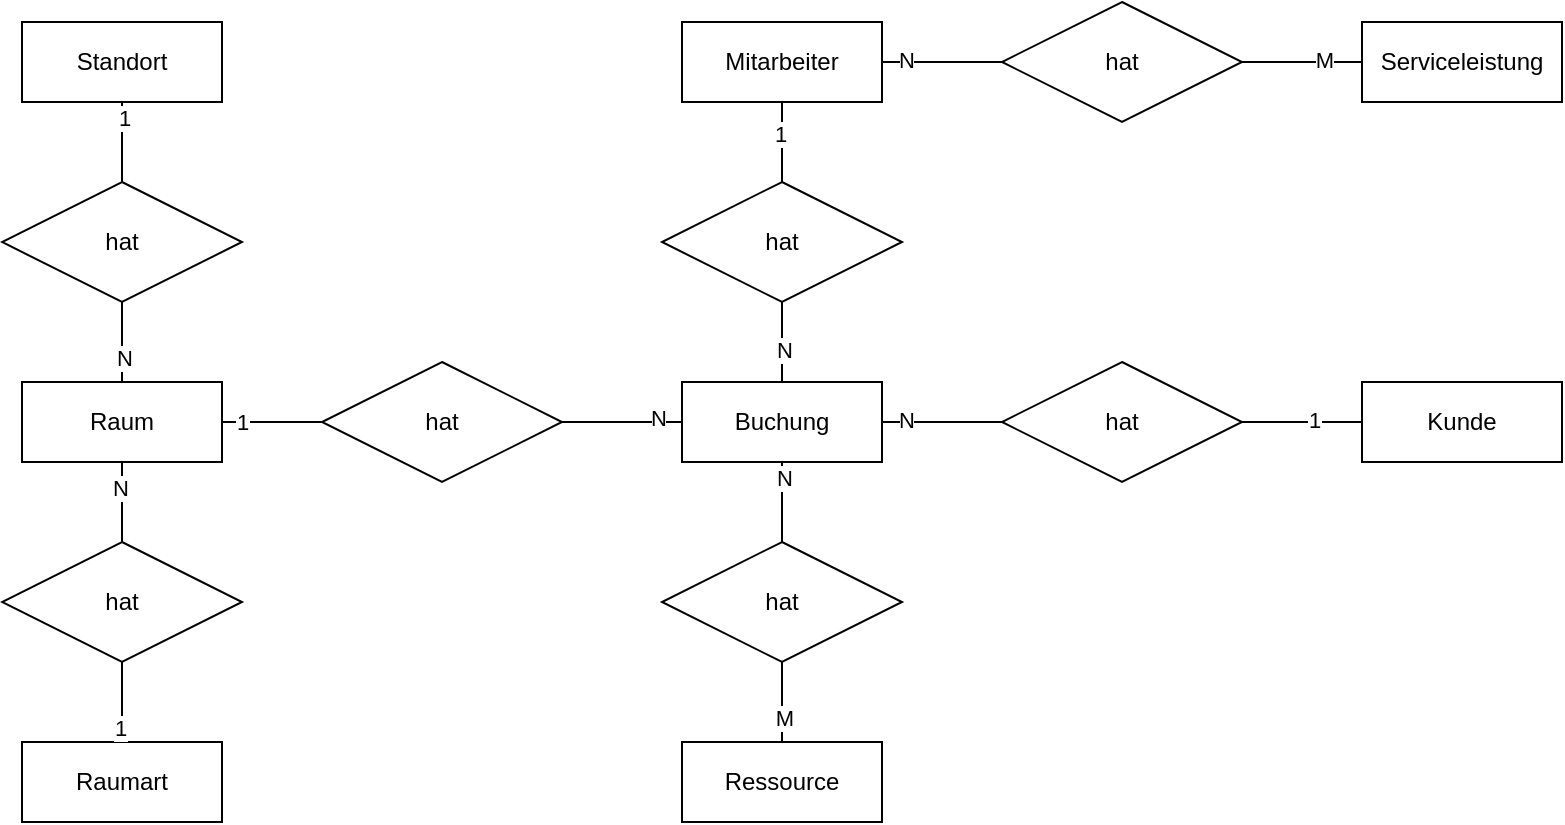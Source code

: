 <mxfile version="22.0.4" type="device">
  <diagram name="Page-1" id="Lodhdm2Ra8MtBlOqBVw1">
    <mxGraphModel dx="1433" dy="602" grid="1" gridSize="10" guides="1" tooltips="1" connect="1" arrows="1" fold="1" page="1" pageScale="1" pageWidth="850" pageHeight="1100" math="0" shadow="0">
      <root>
        <mxCell id="0" />
        <mxCell id="1" parent="0" />
        <mxCell id="iQcM6JWIGjxpCyTwKVlH-1" value="Mitarbeiter" style="whiteSpace=wrap;html=1;align=center;" vertex="1" parent="1">
          <mxGeometry x="340" y="280" width="100" height="40" as="geometry" />
        </mxCell>
        <mxCell id="iQcM6JWIGjxpCyTwKVlH-2" value="Serviceleistung" style="whiteSpace=wrap;html=1;align=center;" vertex="1" parent="1">
          <mxGeometry x="680" y="280" width="100" height="40" as="geometry" />
        </mxCell>
        <mxCell id="iQcM6JWIGjxpCyTwKVlH-3" value="hat" style="shape=rhombus;perimeter=rhombusPerimeter;whiteSpace=wrap;html=1;align=center;" vertex="1" parent="1">
          <mxGeometry x="330" y="360" width="120" height="60" as="geometry" />
        </mxCell>
        <mxCell id="iQcM6JWIGjxpCyTwKVlH-4" value="Buchung" style="whiteSpace=wrap;html=1;align=center;" vertex="1" parent="1">
          <mxGeometry x="340" y="460" width="100" height="40" as="geometry" />
        </mxCell>
        <mxCell id="iQcM6JWIGjxpCyTwKVlH-5" value="" style="endArrow=none;html=1;rounded=0;" edge="1" parent="1" source="iQcM6JWIGjxpCyTwKVlH-1" target="iQcM6JWIGjxpCyTwKVlH-3">
          <mxGeometry relative="1" as="geometry">
            <mxPoint x="500" y="480" as="sourcePoint" />
            <mxPoint x="660" y="480" as="targetPoint" />
          </mxGeometry>
        </mxCell>
        <mxCell id="iQcM6JWIGjxpCyTwKVlH-6" value="1" style="edgeLabel;html=1;align=center;verticalAlign=middle;resizable=0;points=[];" vertex="1" connectable="0" parent="iQcM6JWIGjxpCyTwKVlH-5">
          <mxGeometry x="-0.194" y="-1" relative="1" as="geometry">
            <mxPoint as="offset" />
          </mxGeometry>
        </mxCell>
        <mxCell id="iQcM6JWIGjxpCyTwKVlH-8" value="" style="endArrow=none;html=1;rounded=0;" edge="1" parent="1" source="iQcM6JWIGjxpCyTwKVlH-4" target="iQcM6JWIGjxpCyTwKVlH-3">
          <mxGeometry relative="1" as="geometry">
            <mxPoint x="400" y="330" as="sourcePoint" />
            <mxPoint x="400" y="370" as="targetPoint" />
          </mxGeometry>
        </mxCell>
        <mxCell id="iQcM6JWIGjxpCyTwKVlH-9" value="N" style="edgeLabel;html=1;align=center;verticalAlign=middle;resizable=0;points=[];" vertex="1" connectable="0" parent="iQcM6JWIGjxpCyTwKVlH-8">
          <mxGeometry x="-0.194" y="-1" relative="1" as="geometry">
            <mxPoint as="offset" />
          </mxGeometry>
        </mxCell>
        <mxCell id="iQcM6JWIGjxpCyTwKVlH-10" value="Kunde" style="whiteSpace=wrap;html=1;align=center;" vertex="1" parent="1">
          <mxGeometry x="680" y="460" width="100" height="40" as="geometry" />
        </mxCell>
        <mxCell id="iQcM6JWIGjxpCyTwKVlH-11" value="hat" style="shape=rhombus;perimeter=rhombusPerimeter;whiteSpace=wrap;html=1;align=center;" vertex="1" parent="1">
          <mxGeometry x="500" y="270" width="120" height="60" as="geometry" />
        </mxCell>
        <mxCell id="iQcM6JWIGjxpCyTwKVlH-12" value="" style="endArrow=none;html=1;rounded=0;" edge="1" parent="1" source="iQcM6JWIGjxpCyTwKVlH-1" target="iQcM6JWIGjxpCyTwKVlH-11">
          <mxGeometry relative="1" as="geometry">
            <mxPoint x="500" y="340" as="sourcePoint" />
            <mxPoint x="660" y="340" as="targetPoint" />
          </mxGeometry>
        </mxCell>
        <mxCell id="iQcM6JWIGjxpCyTwKVlH-16" value="N" style="edgeLabel;html=1;align=center;verticalAlign=middle;resizable=0;points=[];" vertex="1" connectable="0" parent="iQcM6JWIGjxpCyTwKVlH-12">
          <mxGeometry x="-0.62" y="1" relative="1" as="geometry">
            <mxPoint as="offset" />
          </mxGeometry>
        </mxCell>
        <mxCell id="iQcM6JWIGjxpCyTwKVlH-15" value="" style="endArrow=none;html=1;rounded=0;" edge="1" parent="1" source="iQcM6JWIGjxpCyTwKVlH-2" target="iQcM6JWIGjxpCyTwKVlH-11">
          <mxGeometry relative="1" as="geometry">
            <mxPoint x="450" y="310" as="sourcePoint" />
            <mxPoint x="510" y="310" as="targetPoint" />
          </mxGeometry>
        </mxCell>
        <mxCell id="iQcM6JWIGjxpCyTwKVlH-17" value="M" style="edgeLabel;html=1;align=center;verticalAlign=middle;resizable=0;points=[];" vertex="1" connectable="0" parent="iQcM6JWIGjxpCyTwKVlH-15">
          <mxGeometry x="-0.365" y="-1" relative="1" as="geometry">
            <mxPoint as="offset" />
          </mxGeometry>
        </mxCell>
        <mxCell id="iQcM6JWIGjxpCyTwKVlH-18" value="hat" style="shape=rhombus;perimeter=rhombusPerimeter;whiteSpace=wrap;html=1;align=center;" vertex="1" parent="1">
          <mxGeometry x="500" y="450" width="120" height="60" as="geometry" />
        </mxCell>
        <mxCell id="iQcM6JWIGjxpCyTwKVlH-19" value="" style="endArrow=none;html=1;rounded=0;" edge="1" parent="1" source="iQcM6JWIGjxpCyTwKVlH-4" target="iQcM6JWIGjxpCyTwKVlH-18">
          <mxGeometry relative="1" as="geometry">
            <mxPoint x="450" y="310" as="sourcePoint" />
            <mxPoint x="510" y="310" as="targetPoint" />
          </mxGeometry>
        </mxCell>
        <mxCell id="iQcM6JWIGjxpCyTwKVlH-20" value="N" style="edgeLabel;html=1;align=center;verticalAlign=middle;resizable=0;points=[];" vertex="1" connectable="0" parent="iQcM6JWIGjxpCyTwKVlH-19">
          <mxGeometry x="-0.62" y="1" relative="1" as="geometry">
            <mxPoint as="offset" />
          </mxGeometry>
        </mxCell>
        <mxCell id="iQcM6JWIGjxpCyTwKVlH-22" value="" style="endArrow=none;html=1;rounded=0;" edge="1" parent="1" source="iQcM6JWIGjxpCyTwKVlH-10" target="iQcM6JWIGjxpCyTwKVlH-18">
          <mxGeometry relative="1" as="geometry">
            <mxPoint x="400" y="330" as="sourcePoint" />
            <mxPoint x="400" y="370" as="targetPoint" />
          </mxGeometry>
        </mxCell>
        <mxCell id="iQcM6JWIGjxpCyTwKVlH-23" value="1" style="edgeLabel;html=1;align=center;verticalAlign=middle;resizable=0;points=[];" vertex="1" connectable="0" parent="iQcM6JWIGjxpCyTwKVlH-22">
          <mxGeometry x="-0.194" y="-1" relative="1" as="geometry">
            <mxPoint as="offset" />
          </mxGeometry>
        </mxCell>
        <mxCell id="iQcM6JWIGjxpCyTwKVlH-25" value="Raum" style="whiteSpace=wrap;html=1;align=center;" vertex="1" parent="1">
          <mxGeometry x="10" y="460" width="100" height="40" as="geometry" />
        </mxCell>
        <mxCell id="iQcM6JWIGjxpCyTwKVlH-26" value="hat" style="shape=rhombus;perimeter=rhombusPerimeter;whiteSpace=wrap;html=1;align=center;" vertex="1" parent="1">
          <mxGeometry y="540" width="120" height="60" as="geometry" />
        </mxCell>
        <mxCell id="iQcM6JWIGjxpCyTwKVlH-27" value="Raumart" style="whiteSpace=wrap;html=1;align=center;" vertex="1" parent="1">
          <mxGeometry x="10" y="640" width="100" height="40" as="geometry" />
        </mxCell>
        <mxCell id="iQcM6JWIGjxpCyTwKVlH-28" value="hat" style="shape=rhombus;perimeter=rhombusPerimeter;whiteSpace=wrap;html=1;align=center;" vertex="1" parent="1">
          <mxGeometry x="330" y="540" width="120" height="60" as="geometry" />
        </mxCell>
        <mxCell id="iQcM6JWIGjxpCyTwKVlH-29" value="Ressource" style="whiteSpace=wrap;html=1;align=center;" vertex="1" parent="1">
          <mxGeometry x="340" y="640" width="100" height="40" as="geometry" />
        </mxCell>
        <mxCell id="iQcM6JWIGjxpCyTwKVlH-30" value="" style="endArrow=none;html=1;rounded=0;" edge="1" parent="1" source="iQcM6JWIGjxpCyTwKVlH-4" target="iQcM6JWIGjxpCyTwKVlH-28">
          <mxGeometry relative="1" as="geometry">
            <mxPoint x="450" y="490" as="sourcePoint" />
            <mxPoint x="510" y="490" as="targetPoint" />
          </mxGeometry>
        </mxCell>
        <mxCell id="iQcM6JWIGjxpCyTwKVlH-31" value="N" style="edgeLabel;html=1;align=center;verticalAlign=middle;resizable=0;points=[];" vertex="1" connectable="0" parent="iQcM6JWIGjxpCyTwKVlH-30">
          <mxGeometry x="-0.62" y="1" relative="1" as="geometry">
            <mxPoint as="offset" />
          </mxGeometry>
        </mxCell>
        <mxCell id="iQcM6JWIGjxpCyTwKVlH-32" value="" style="endArrow=none;html=1;rounded=0;" edge="1" parent="1" source="iQcM6JWIGjxpCyTwKVlH-29" target="iQcM6JWIGjxpCyTwKVlH-28">
          <mxGeometry relative="1" as="geometry">
            <mxPoint x="690" y="310" as="sourcePoint" />
            <mxPoint x="630" y="310" as="targetPoint" />
          </mxGeometry>
        </mxCell>
        <mxCell id="iQcM6JWIGjxpCyTwKVlH-33" value="M" style="edgeLabel;html=1;align=center;verticalAlign=middle;resizable=0;points=[];" vertex="1" connectable="0" parent="iQcM6JWIGjxpCyTwKVlH-32">
          <mxGeometry x="-0.365" y="-1" relative="1" as="geometry">
            <mxPoint as="offset" />
          </mxGeometry>
        </mxCell>
        <mxCell id="iQcM6JWIGjxpCyTwKVlH-44" value="hat" style="shape=rhombus;perimeter=rhombusPerimeter;whiteSpace=wrap;html=1;align=center;" vertex="1" parent="1">
          <mxGeometry y="360" width="120" height="60" as="geometry" />
        </mxCell>
        <mxCell id="iQcM6JWIGjxpCyTwKVlH-45" value="Standort" style="whiteSpace=wrap;html=1;align=center;" vertex="1" parent="1">
          <mxGeometry x="10" y="280" width="100" height="40" as="geometry" />
        </mxCell>
        <mxCell id="iQcM6JWIGjxpCyTwKVlH-46" value="" style="endArrow=none;html=1;rounded=0;" edge="1" parent="1" target="iQcM6JWIGjxpCyTwKVlH-44">
          <mxGeometry relative="1" as="geometry">
            <mxPoint x="60" y="320" as="sourcePoint" />
            <mxPoint x="180" y="310" as="targetPoint" />
          </mxGeometry>
        </mxCell>
        <mxCell id="iQcM6JWIGjxpCyTwKVlH-47" value="1" style="edgeLabel;html=1;align=center;verticalAlign=middle;resizable=0;points=[];" vertex="1" connectable="0" parent="iQcM6JWIGjxpCyTwKVlH-46">
          <mxGeometry x="-0.62" y="1" relative="1" as="geometry">
            <mxPoint as="offset" />
          </mxGeometry>
        </mxCell>
        <mxCell id="iQcM6JWIGjxpCyTwKVlH-48" value="" style="endArrow=none;html=1;rounded=0;" edge="1" parent="1" source="iQcM6JWIGjxpCyTwKVlH-25" target="iQcM6JWIGjxpCyTwKVlH-44">
          <mxGeometry relative="1" as="geometry">
            <mxPoint x="30" y="430" as="sourcePoint" />
            <mxPoint x="300" y="130" as="targetPoint" />
          </mxGeometry>
        </mxCell>
        <mxCell id="iQcM6JWIGjxpCyTwKVlH-49" value="N" style="edgeLabel;html=1;align=center;verticalAlign=middle;resizable=0;points=[];" vertex="1" connectable="0" parent="iQcM6JWIGjxpCyTwKVlH-48">
          <mxGeometry x="-0.365" y="-1" relative="1" as="geometry">
            <mxPoint as="offset" />
          </mxGeometry>
        </mxCell>
        <mxCell id="iQcM6JWIGjxpCyTwKVlH-50" value="" style="endArrow=none;html=1;rounded=0;" edge="1" parent="1" source="iQcM6JWIGjxpCyTwKVlH-27" target="iQcM6JWIGjxpCyTwKVlH-26">
          <mxGeometry relative="1" as="geometry">
            <mxPoint x="70" y="330" as="sourcePoint" />
            <mxPoint x="70" y="370" as="targetPoint" />
          </mxGeometry>
        </mxCell>
        <mxCell id="iQcM6JWIGjxpCyTwKVlH-51" value="1" style="edgeLabel;html=1;align=center;verticalAlign=middle;resizable=0;points=[];" vertex="1" connectable="0" parent="iQcM6JWIGjxpCyTwKVlH-50">
          <mxGeometry x="-0.62" y="1" relative="1" as="geometry">
            <mxPoint as="offset" />
          </mxGeometry>
        </mxCell>
        <mxCell id="iQcM6JWIGjxpCyTwKVlH-52" value="" style="endArrow=none;html=1;rounded=0;" edge="1" parent="1" source="iQcM6JWIGjxpCyTwKVlH-25" target="iQcM6JWIGjxpCyTwKVlH-26">
          <mxGeometry relative="1" as="geometry">
            <mxPoint x="70" y="470" as="sourcePoint" />
            <mxPoint x="70" y="430" as="targetPoint" />
          </mxGeometry>
        </mxCell>
        <mxCell id="iQcM6JWIGjxpCyTwKVlH-53" value="N" style="edgeLabel;html=1;align=center;verticalAlign=middle;resizable=0;points=[];" vertex="1" connectable="0" parent="iQcM6JWIGjxpCyTwKVlH-52">
          <mxGeometry x="-0.365" y="-1" relative="1" as="geometry">
            <mxPoint as="offset" />
          </mxGeometry>
        </mxCell>
        <mxCell id="iQcM6JWIGjxpCyTwKVlH-54" value="hat" style="shape=rhombus;perimeter=rhombusPerimeter;whiteSpace=wrap;html=1;align=center;" vertex="1" parent="1">
          <mxGeometry x="160" y="450" width="120" height="60" as="geometry" />
        </mxCell>
        <mxCell id="iQcM6JWIGjxpCyTwKVlH-55" value="N" style="endArrow=none;html=1;rounded=0;" edge="1" parent="1" source="iQcM6JWIGjxpCyTwKVlH-4" target="iQcM6JWIGjxpCyTwKVlH-54">
          <mxGeometry x="-0.583" y="-2" relative="1" as="geometry">
            <mxPoint x="350" y="490" as="sourcePoint" />
            <mxPoint x="240" y="550" as="targetPoint" />
            <mxPoint as="offset" />
          </mxGeometry>
        </mxCell>
        <mxCell id="iQcM6JWIGjxpCyTwKVlH-57" value="" style="endArrow=none;html=1;rounded=0;" edge="1" parent="1" source="iQcM6JWIGjxpCyTwKVlH-54" target="iQcM6JWIGjxpCyTwKVlH-25">
          <mxGeometry relative="1" as="geometry">
            <mxPoint x="362" y="420" as="sourcePoint" />
            <mxPoint x="259" y="475" as="targetPoint" />
          </mxGeometry>
        </mxCell>
        <mxCell id="iQcM6JWIGjxpCyTwKVlH-58" value="1" style="edgeLabel;html=1;align=center;verticalAlign=middle;resizable=0;points=[];" vertex="1" connectable="0" parent="iQcM6JWIGjxpCyTwKVlH-57">
          <mxGeometry x="-0.194" y="-1" relative="1" as="geometry">
            <mxPoint x="-20" y="1" as="offset" />
          </mxGeometry>
        </mxCell>
      </root>
    </mxGraphModel>
  </diagram>
</mxfile>
